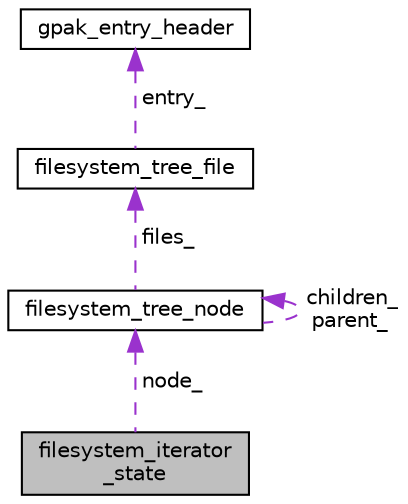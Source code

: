 digraph "filesystem_iterator_state"
{
 // LATEX_PDF_SIZE
  edge [fontname="Helvetica",fontsize="10",labelfontname="Helvetica",labelfontsize="10"];
  node [fontname="Helvetica",fontsize="10",shape=record];
  Node1 [label="filesystem_iterator\l_state",height=0.2,width=0.4,color="black", fillcolor="grey75", style="filled", fontcolor="black",tooltip=" "];
  Node2 -> Node1 [dir="back",color="darkorchid3",fontsize="10",style="dashed",label=" node_" ,fontname="Helvetica"];
  Node2 [label="filesystem_tree_node",height=0.2,width=0.4,color="black", fillcolor="white", style="filled",URL="$structfilesystem__tree__node.html",tooltip=" "];
  Node3 -> Node2 [dir="back",color="darkorchid3",fontsize="10",style="dashed",label=" files_" ,fontname="Helvetica"];
  Node3 [label="filesystem_tree_file",height=0.2,width=0.4,color="black", fillcolor="white", style="filled",URL="$structfilesystem__tree__file.html",tooltip=" "];
  Node4 -> Node3 [dir="back",color="darkorchid3",fontsize="10",style="dashed",label=" entry_" ,fontname="Helvetica"];
  Node4 [label="gpak_entry_header",height=0.2,width=0.4,color="black", fillcolor="white", style="filled",URL="$structgpak__entry__header.html",tooltip=" "];
  Node2 -> Node2 [dir="back",color="darkorchid3",fontsize="10",style="dashed",label=" children_\nparent_" ,fontname="Helvetica"];
}
